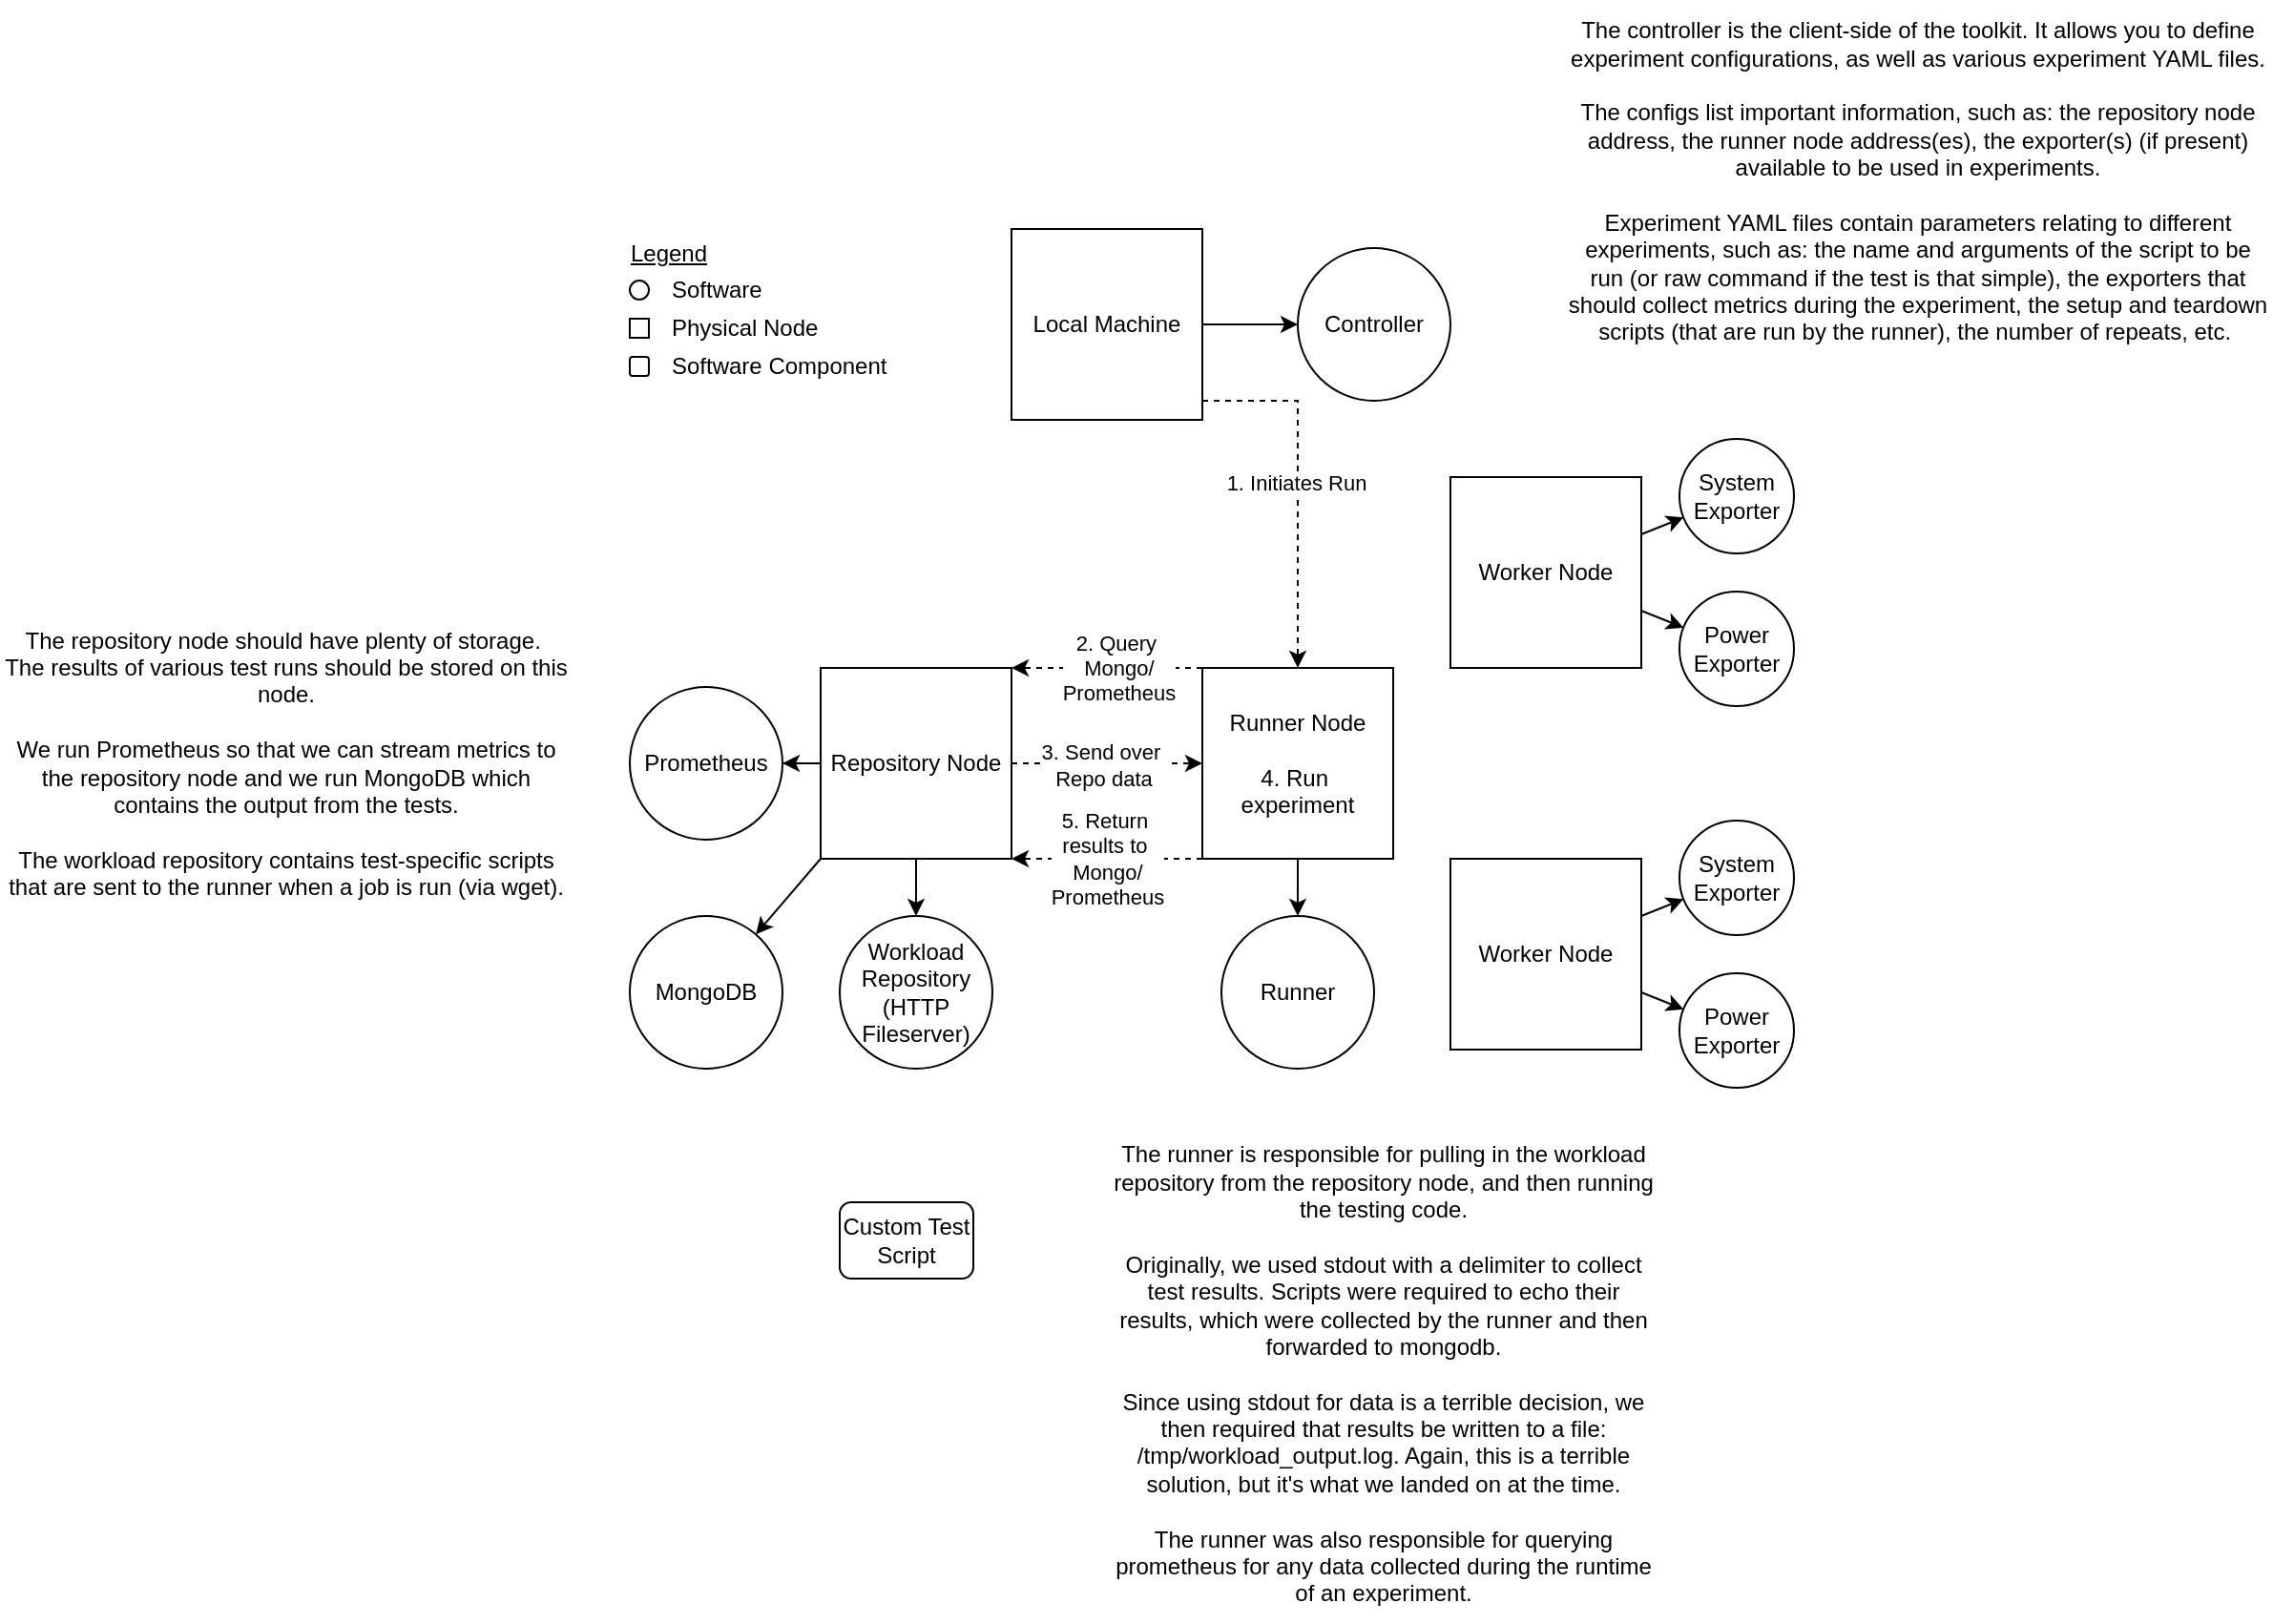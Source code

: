 <mxfile version="27.1.5">
  <diagram name="Page-1" id="yJfNnz3G1z0wKyAGFfoL">
    <mxGraphModel dx="2916" dy="2219" grid="1" gridSize="10" guides="1" tooltips="1" connect="1" arrows="1" fold="1" page="1" pageScale="1" pageWidth="850" pageHeight="1100" math="0" shadow="0">
      <root>
        <mxCell id="0" />
        <mxCell id="1" parent="0" />
        <mxCell id="lsW1dJihJSENQzayv1aU-31" style="edgeStyle=orthogonalEdgeStyle;rounded=0;orthogonalLoop=1;jettySize=auto;html=1;" edge="1" parent="1" source="lsW1dJihJSENQzayv1aU-1" target="lsW1dJihJSENQzayv1aU-29">
          <mxGeometry relative="1" as="geometry" />
        </mxCell>
        <mxCell id="lsW1dJihJSENQzayv1aU-53" style="edgeStyle=orthogonalEdgeStyle;rounded=0;orthogonalLoop=1;jettySize=auto;html=1;dashed=1;" edge="1" parent="1" source="lsW1dJihJSENQzayv1aU-1" target="lsW1dJihJSENQzayv1aU-6">
          <mxGeometry relative="1" as="geometry">
            <Array as="points">
              <mxPoint x="520" y="170" />
            </Array>
          </mxGeometry>
        </mxCell>
        <mxCell id="lsW1dJihJSENQzayv1aU-54" value="1. Initiates Run" style="edgeLabel;html=1;align=center;verticalAlign=middle;resizable=0;points=[];" vertex="1" connectable="0" parent="lsW1dJihJSENQzayv1aU-53">
          <mxGeometry x="-0.027" y="-1" relative="1" as="geometry">
            <mxPoint as="offset" />
          </mxGeometry>
        </mxCell>
        <mxCell id="lsW1dJihJSENQzayv1aU-1" value="Local Machine" style="rounded=0;whiteSpace=wrap;html=1;" vertex="1" parent="1">
          <mxGeometry x="370" y="80" width="100" height="100" as="geometry" />
        </mxCell>
        <mxCell id="lsW1dJihJSENQzayv1aU-41" style="edgeStyle=orthogonalEdgeStyle;rounded=0;orthogonalLoop=1;jettySize=auto;html=1;" edge="1" parent="1" source="lsW1dJihJSENQzayv1aU-4" target="lsW1dJihJSENQzayv1aU-9">
          <mxGeometry relative="1" as="geometry" />
        </mxCell>
        <mxCell id="lsW1dJihJSENQzayv1aU-45" style="rounded=0;orthogonalLoop=1;jettySize=auto;html=1;exitX=0;exitY=1;exitDx=0;exitDy=0;" edge="1" parent="1" source="lsW1dJihJSENQzayv1aU-4" target="lsW1dJihJSENQzayv1aU-10">
          <mxGeometry relative="1" as="geometry" />
        </mxCell>
        <mxCell id="lsW1dJihJSENQzayv1aU-46" style="rounded=0;orthogonalLoop=1;jettySize=auto;html=1;" edge="1" parent="1" source="lsW1dJihJSENQzayv1aU-4" target="lsW1dJihJSENQzayv1aU-11">
          <mxGeometry relative="1" as="geometry" />
        </mxCell>
        <mxCell id="lsW1dJihJSENQzayv1aU-58" style="edgeStyle=orthogonalEdgeStyle;rounded=0;orthogonalLoop=1;jettySize=auto;html=1;entryX=0;entryY=0.5;entryDx=0;entryDy=0;dashed=1;" edge="1" parent="1" target="lsW1dJihJSENQzayv1aU-6">
          <mxGeometry relative="1" as="geometry">
            <mxPoint x="370" y="360" as="sourcePoint" />
            <Array as="points">
              <mxPoint x="370" y="360" />
            </Array>
          </mxGeometry>
        </mxCell>
        <mxCell id="lsW1dJihJSENQzayv1aU-61" value="&lt;div&gt;3. Send over&amp;nbsp;&lt;/div&gt;&lt;div&gt;Repo data&lt;/div&gt;" style="edgeLabel;html=1;align=center;verticalAlign=middle;resizable=0;points=[];" vertex="1" connectable="0" parent="lsW1dJihJSENQzayv1aU-58">
          <mxGeometry x="-0.04" y="-1" relative="1" as="geometry">
            <mxPoint as="offset" />
          </mxGeometry>
        </mxCell>
        <mxCell id="lsW1dJihJSENQzayv1aU-4" value="Repository Node" style="rounded=0;whiteSpace=wrap;html=1;" vertex="1" parent="1">
          <mxGeometry x="270" y="310" width="100" height="100" as="geometry" />
        </mxCell>
        <mxCell id="lsW1dJihJSENQzayv1aU-51" style="edgeStyle=orthogonalEdgeStyle;rounded=0;orthogonalLoop=1;jettySize=auto;html=1;" edge="1" parent="1" source="lsW1dJihJSENQzayv1aU-6" target="lsW1dJihJSENQzayv1aU-18">
          <mxGeometry relative="1" as="geometry" />
        </mxCell>
        <mxCell id="lsW1dJihJSENQzayv1aU-55" style="edgeStyle=orthogonalEdgeStyle;rounded=0;orthogonalLoop=1;jettySize=auto;html=1;dashed=1;exitX=0;exitY=0;exitDx=0;exitDy=0;entryX=1;entryY=0;entryDx=0;entryDy=0;" edge="1" parent="1" source="lsW1dJihJSENQzayv1aU-6" target="lsW1dJihJSENQzayv1aU-4">
          <mxGeometry relative="1" as="geometry">
            <mxPoint x="370" y="310" as="targetPoint" />
            <Array as="points">
              <mxPoint x="410" y="310" />
              <mxPoint x="410" y="310" />
            </Array>
          </mxGeometry>
        </mxCell>
        <mxCell id="lsW1dJihJSENQzayv1aU-56" value="&lt;div&gt;2. Query&amp;nbsp;&lt;/div&gt;&lt;div&gt;Mongo/&lt;/div&gt;&lt;div&gt;Prometheus&lt;/div&gt;" style="edgeLabel;html=1;align=center;verticalAlign=middle;resizable=0;points=[];" vertex="1" connectable="0" parent="lsW1dJihJSENQzayv1aU-55">
          <mxGeometry x="-0.192" y="1" relative="1" as="geometry">
            <mxPoint x="-4" y="-1" as="offset" />
          </mxGeometry>
        </mxCell>
        <mxCell id="lsW1dJihJSENQzayv1aU-63" style="edgeStyle=orthogonalEdgeStyle;rounded=0;orthogonalLoop=1;jettySize=auto;html=1;exitX=0;exitY=1;exitDx=0;exitDy=0;entryX=1;entryY=1;entryDx=0;entryDy=0;dashed=1;" edge="1" parent="1" source="lsW1dJihJSENQzayv1aU-6" target="lsW1dJihJSENQzayv1aU-4">
          <mxGeometry relative="1" as="geometry">
            <Array as="points">
              <mxPoint x="420" y="410" />
              <mxPoint x="420" y="410" />
            </Array>
          </mxGeometry>
        </mxCell>
        <mxCell id="lsW1dJihJSENQzayv1aU-64" value="&lt;div&gt;5. Return&amp;nbsp;&lt;/div&gt;&lt;div&gt;results&amp;nbsp;to&amp;nbsp;&lt;/div&gt;&lt;div&gt;Mongo/&lt;/div&gt;&lt;div&gt;Prometheus&lt;/div&gt;" style="edgeLabel;html=1;align=center;verticalAlign=middle;resizable=0;points=[];" vertex="1" connectable="0" parent="lsW1dJihJSENQzayv1aU-63">
          <mxGeometry x="0.121" y="1" relative="1" as="geometry">
            <mxPoint x="6" y="-1" as="offset" />
          </mxGeometry>
        </mxCell>
        <mxCell id="lsW1dJihJSENQzayv1aU-6" value="&lt;div&gt;Runner Node&lt;/div&gt;&lt;div&gt;&lt;br&gt;&lt;/div&gt;&lt;div&gt;4. Run&amp;nbsp;&lt;/div&gt;&lt;div&gt;experiment&lt;/div&gt;" style="rounded=0;whiteSpace=wrap;html=1;" vertex="1" parent="1">
          <mxGeometry x="470" y="310" width="100" height="100" as="geometry" />
        </mxCell>
        <mxCell id="lsW1dJihJSENQzayv1aU-49" style="rounded=0;orthogonalLoop=1;jettySize=auto;html=1;" edge="1" parent="1" source="lsW1dJihJSENQzayv1aU-7" target="lsW1dJihJSENQzayv1aU-25">
          <mxGeometry relative="1" as="geometry" />
        </mxCell>
        <mxCell id="lsW1dJihJSENQzayv1aU-50" style="rounded=0;orthogonalLoop=1;jettySize=auto;html=1;elbow=vertical;" edge="1" parent="1" source="lsW1dJihJSENQzayv1aU-7" target="lsW1dJihJSENQzayv1aU-28">
          <mxGeometry relative="1" as="geometry" />
        </mxCell>
        <mxCell id="lsW1dJihJSENQzayv1aU-7" value="Worker Node" style="rounded=0;whiteSpace=wrap;html=1;" vertex="1" parent="1">
          <mxGeometry x="600" y="410" width="100" height="100" as="geometry" />
        </mxCell>
        <mxCell id="lsW1dJihJSENQzayv1aU-47" style="rounded=0;orthogonalLoop=1;jettySize=auto;html=1;" edge="1" parent="1" source="lsW1dJihJSENQzayv1aU-8" target="lsW1dJihJSENQzayv1aU-26">
          <mxGeometry relative="1" as="geometry" />
        </mxCell>
        <mxCell id="lsW1dJihJSENQzayv1aU-48" style="rounded=0;orthogonalLoop=1;jettySize=auto;html=1;" edge="1" parent="1" source="lsW1dJihJSENQzayv1aU-8" target="lsW1dJihJSENQzayv1aU-27">
          <mxGeometry relative="1" as="geometry" />
        </mxCell>
        <mxCell id="lsW1dJihJSENQzayv1aU-8" value="Worker Node" style="rounded=0;whiteSpace=wrap;html=1;" vertex="1" parent="1">
          <mxGeometry x="600" y="210" width="100" height="100" as="geometry" />
        </mxCell>
        <mxCell id="lsW1dJihJSENQzayv1aU-9" value="&lt;div&gt;Prometheus&lt;/div&gt;" style="ellipse;whiteSpace=wrap;html=1;" vertex="1" parent="1">
          <mxGeometry x="170" y="320" width="80" height="80" as="geometry" />
        </mxCell>
        <mxCell id="lsW1dJihJSENQzayv1aU-10" value="MongoDB" style="ellipse;whiteSpace=wrap;html=1;" vertex="1" parent="1">
          <mxGeometry x="170" y="440" width="80" height="80" as="geometry" />
        </mxCell>
        <mxCell id="lsW1dJihJSENQzayv1aU-11" value="Workload Repository (HTTP Fileserver)" style="ellipse;whiteSpace=wrap;html=1;" vertex="1" parent="1">
          <mxGeometry x="280" y="440" width="80" height="80" as="geometry" />
        </mxCell>
        <mxCell id="lsW1dJihJSENQzayv1aU-18" value="Runner" style="ellipse;whiteSpace=wrap;html=1;" vertex="1" parent="1">
          <mxGeometry x="480" y="440" width="80" height="80" as="geometry" />
        </mxCell>
        <mxCell id="lsW1dJihJSENQzayv1aU-20" value="Custom Test Script" style="rounded=1;whiteSpace=wrap;html=1;" vertex="1" parent="1">
          <mxGeometry x="280" y="590" width="70" height="40" as="geometry" />
        </mxCell>
        <mxCell id="lsW1dJihJSENQzayv1aU-24" value="" style="group" vertex="1" connectable="0" parent="1">
          <mxGeometry x="160" y="80" width="170" height="87" as="geometry" />
        </mxCell>
        <mxCell id="lsW1dJihJSENQzayv1aU-17" value="" style="group" vertex="1" connectable="0" parent="lsW1dJihJSENQzayv1aU-24">
          <mxGeometry width="130" height="67" as="geometry" />
        </mxCell>
        <mxCell id="lsW1dJihJSENQzayv1aU-12" value="&lt;div&gt;&lt;u&gt;Legend&lt;/u&gt;&lt;/div&gt;&lt;div&gt;&lt;u&gt;&lt;br&gt;&lt;/u&gt;&lt;/div&gt;" style="text;html=1;align=center;verticalAlign=middle;resizable=0;points=[];autosize=1;strokeColor=none;fillColor=none;" vertex="1" parent="lsW1dJihJSENQzayv1aU-17">
          <mxGeometry width="60" height="40" as="geometry" />
        </mxCell>
        <mxCell id="lsW1dJihJSENQzayv1aU-13" value="" style="ellipse;whiteSpace=wrap;html=1;aspect=fixed;" vertex="1" parent="lsW1dJihJSENQzayv1aU-17">
          <mxGeometry x="10" y="27" width="10" height="10" as="geometry" />
        </mxCell>
        <mxCell id="lsW1dJihJSENQzayv1aU-14" value="Software" style="text;html=1;align=left;verticalAlign=middle;resizable=0;points=[];autosize=1;strokeColor=none;fillColor=none;" vertex="1" parent="lsW1dJihJSENQzayv1aU-17">
          <mxGeometry x="30" y="17" width="70" height="30" as="geometry" />
        </mxCell>
        <mxCell id="lsW1dJihJSENQzayv1aU-15" value="" style="rounded=0;whiteSpace=wrap;html=1;" vertex="1" parent="lsW1dJihJSENQzayv1aU-17">
          <mxGeometry x="10" y="47" width="10" height="10" as="geometry" />
        </mxCell>
        <mxCell id="lsW1dJihJSENQzayv1aU-16" value="Physical Node" style="text;html=1;align=left;verticalAlign=middle;resizable=0;points=[];autosize=1;strokeColor=none;fillColor=none;" vertex="1" parent="lsW1dJihJSENQzayv1aU-17">
          <mxGeometry x="30" y="37" width="100" height="30" as="geometry" />
        </mxCell>
        <mxCell id="lsW1dJihJSENQzayv1aU-22" value="" style="rounded=1;whiteSpace=wrap;html=1;" vertex="1" parent="lsW1dJihJSENQzayv1aU-24">
          <mxGeometry x="10" y="67" width="10" height="10" as="geometry" />
        </mxCell>
        <mxCell id="lsW1dJihJSENQzayv1aU-23" value="Software Component" style="text;html=1;align=left;verticalAlign=middle;resizable=0;points=[];autosize=1;strokeColor=none;fillColor=none;" vertex="1" parent="lsW1dJihJSENQzayv1aU-24">
          <mxGeometry x="30" y="57" width="140" height="30" as="geometry" />
        </mxCell>
        <mxCell id="lsW1dJihJSENQzayv1aU-25" value="&lt;div&gt;System Exporter&lt;/div&gt;" style="ellipse;whiteSpace=wrap;html=1;" vertex="1" parent="1">
          <mxGeometry x="720" y="390" width="60" height="60" as="geometry" />
        </mxCell>
        <mxCell id="lsW1dJihJSENQzayv1aU-26" value="&lt;div&gt;System Exporter&lt;/div&gt;" style="ellipse;whiteSpace=wrap;html=1;" vertex="1" parent="1">
          <mxGeometry x="720" y="190" width="60" height="60" as="geometry" />
        </mxCell>
        <mxCell id="lsW1dJihJSENQzayv1aU-27" value="&lt;div&gt;Power&lt;/div&gt;&lt;div&gt;Exporter&lt;/div&gt;" style="ellipse;whiteSpace=wrap;html=1;" vertex="1" parent="1">
          <mxGeometry x="720" y="270" width="60" height="60" as="geometry" />
        </mxCell>
        <mxCell id="lsW1dJihJSENQzayv1aU-28" value="&lt;div&gt;Power&lt;/div&gt;&lt;div&gt;Exporter&lt;/div&gt;" style="ellipse;whiteSpace=wrap;html=1;" vertex="1" parent="1">
          <mxGeometry x="720" y="470" width="60" height="60" as="geometry" />
        </mxCell>
        <mxCell id="lsW1dJihJSENQzayv1aU-29" value="Controller" style="ellipse;whiteSpace=wrap;html=1;aspect=fixed;" vertex="1" parent="1">
          <mxGeometry x="520" y="90" width="80" height="80" as="geometry" />
        </mxCell>
        <mxCell id="lsW1dJihJSENQzayv1aU-37" value="&lt;div&gt;The repository node should have plenty of storage.&amp;nbsp;&lt;/div&gt;&lt;div&gt;The results of various test runs should be stored on this node.&lt;/div&gt;&lt;div&gt;&lt;br&gt;&lt;/div&gt;&lt;div&gt;We run Prometheus so that we can stream metrics to the repository node and we run MongoDB which contains the output from the tests.&lt;/div&gt;&lt;div&gt;&lt;br&gt;&lt;/div&gt;The workload repository contains test-specific scripts that are sent to the runner when a job is run (via wget)." style="text;html=1;align=center;verticalAlign=middle;whiteSpace=wrap;rounded=0;" vertex="1" parent="1">
          <mxGeometry x="-160" y="283.5" width="300" height="153" as="geometry" />
        </mxCell>
        <mxCell id="lsW1dJihJSENQzayv1aU-40" value="&lt;div&gt;The runner is responsible for pulling in the workload repository from the repository node, and then running the testing code.&lt;/div&gt;&lt;div&gt;&lt;br&gt;&lt;/div&gt;&lt;div&gt;Originally, we used stdout with a delimiter to collect test results. Scripts were required to echo their results, which were collected by the runner and then forwarded to mongodb.&lt;/div&gt;&lt;div&gt;&lt;br&gt;&lt;/div&gt;&lt;div&gt;Since using stdout for data is a terrible decision, we then required that results be written to a file: /tmp/workload_output.log. Again, this is a terrible solution, but it&#39;s what we landed on at the time.&lt;/div&gt;&lt;div&gt;&lt;br&gt;&lt;/div&gt;&lt;div&gt;The runner was also responsible for querying prometheus for any data collected during the runtime of an experiment.&lt;/div&gt;" style="text;html=1;align=center;verticalAlign=middle;whiteSpace=wrap;rounded=0;" vertex="1" parent="1">
          <mxGeometry x="420" y="550" width="290" height="260" as="geometry" />
        </mxCell>
        <mxCell id="lsW1dJihJSENQzayv1aU-52" value="&lt;div&gt;The controller is the client-side of the toolkit. It allows you to define experiment configurations, as well as various experiment YAML files.&lt;/div&gt;&lt;div&gt;&lt;br&gt;&lt;/div&gt;&lt;div&gt;The configs list important information, such as: the repository node address, the runner node address(es), the exporter(s) (if present) available to be used in experiments.&lt;/div&gt;&lt;div&gt;&lt;br&gt;&lt;/div&gt;&lt;div&gt;Experiment YAML files contain parameters relating to different experiments, such as: the name and arguments of the script to be run (or raw command if the test is that simple), the exporters that should collect metrics during the experiment, the setup and teardown scripts (that are run by the runner), the number of repeats, etc.&amp;nbsp;&lt;/div&gt;" style="text;html=1;align=center;verticalAlign=middle;whiteSpace=wrap;rounded=0;" vertex="1" parent="1">
          <mxGeometry x="660" y="-40" width="370" height="190" as="geometry" />
        </mxCell>
      </root>
    </mxGraphModel>
  </diagram>
</mxfile>
